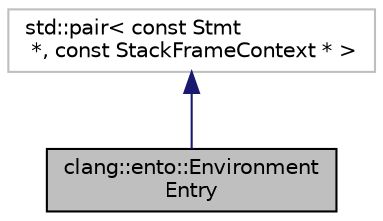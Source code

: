 digraph "clang::ento::EnvironmentEntry"
{
 // LATEX_PDF_SIZE
  bgcolor="transparent";
  edge [fontname="Helvetica",fontsize="10",labelfontname="Helvetica",labelfontsize="10"];
  node [fontname="Helvetica",fontsize="10",shape=record];
  Node1 [label="clang::ento::Environment\lEntry",height=0.2,width=0.4,color="black", fillcolor="grey75", style="filled", fontcolor="black",tooltip="An entry in the environment consists of a Stmt and an LocationContext."];
  Node2 -> Node1 [dir="back",color="midnightblue",fontsize="10",style="solid",fontname="Helvetica"];
  Node2 [label="std::pair\< const Stmt\l *, const StackFrameContext * \>",height=0.2,width=0.4,color="grey75",tooltip=" "];
}
